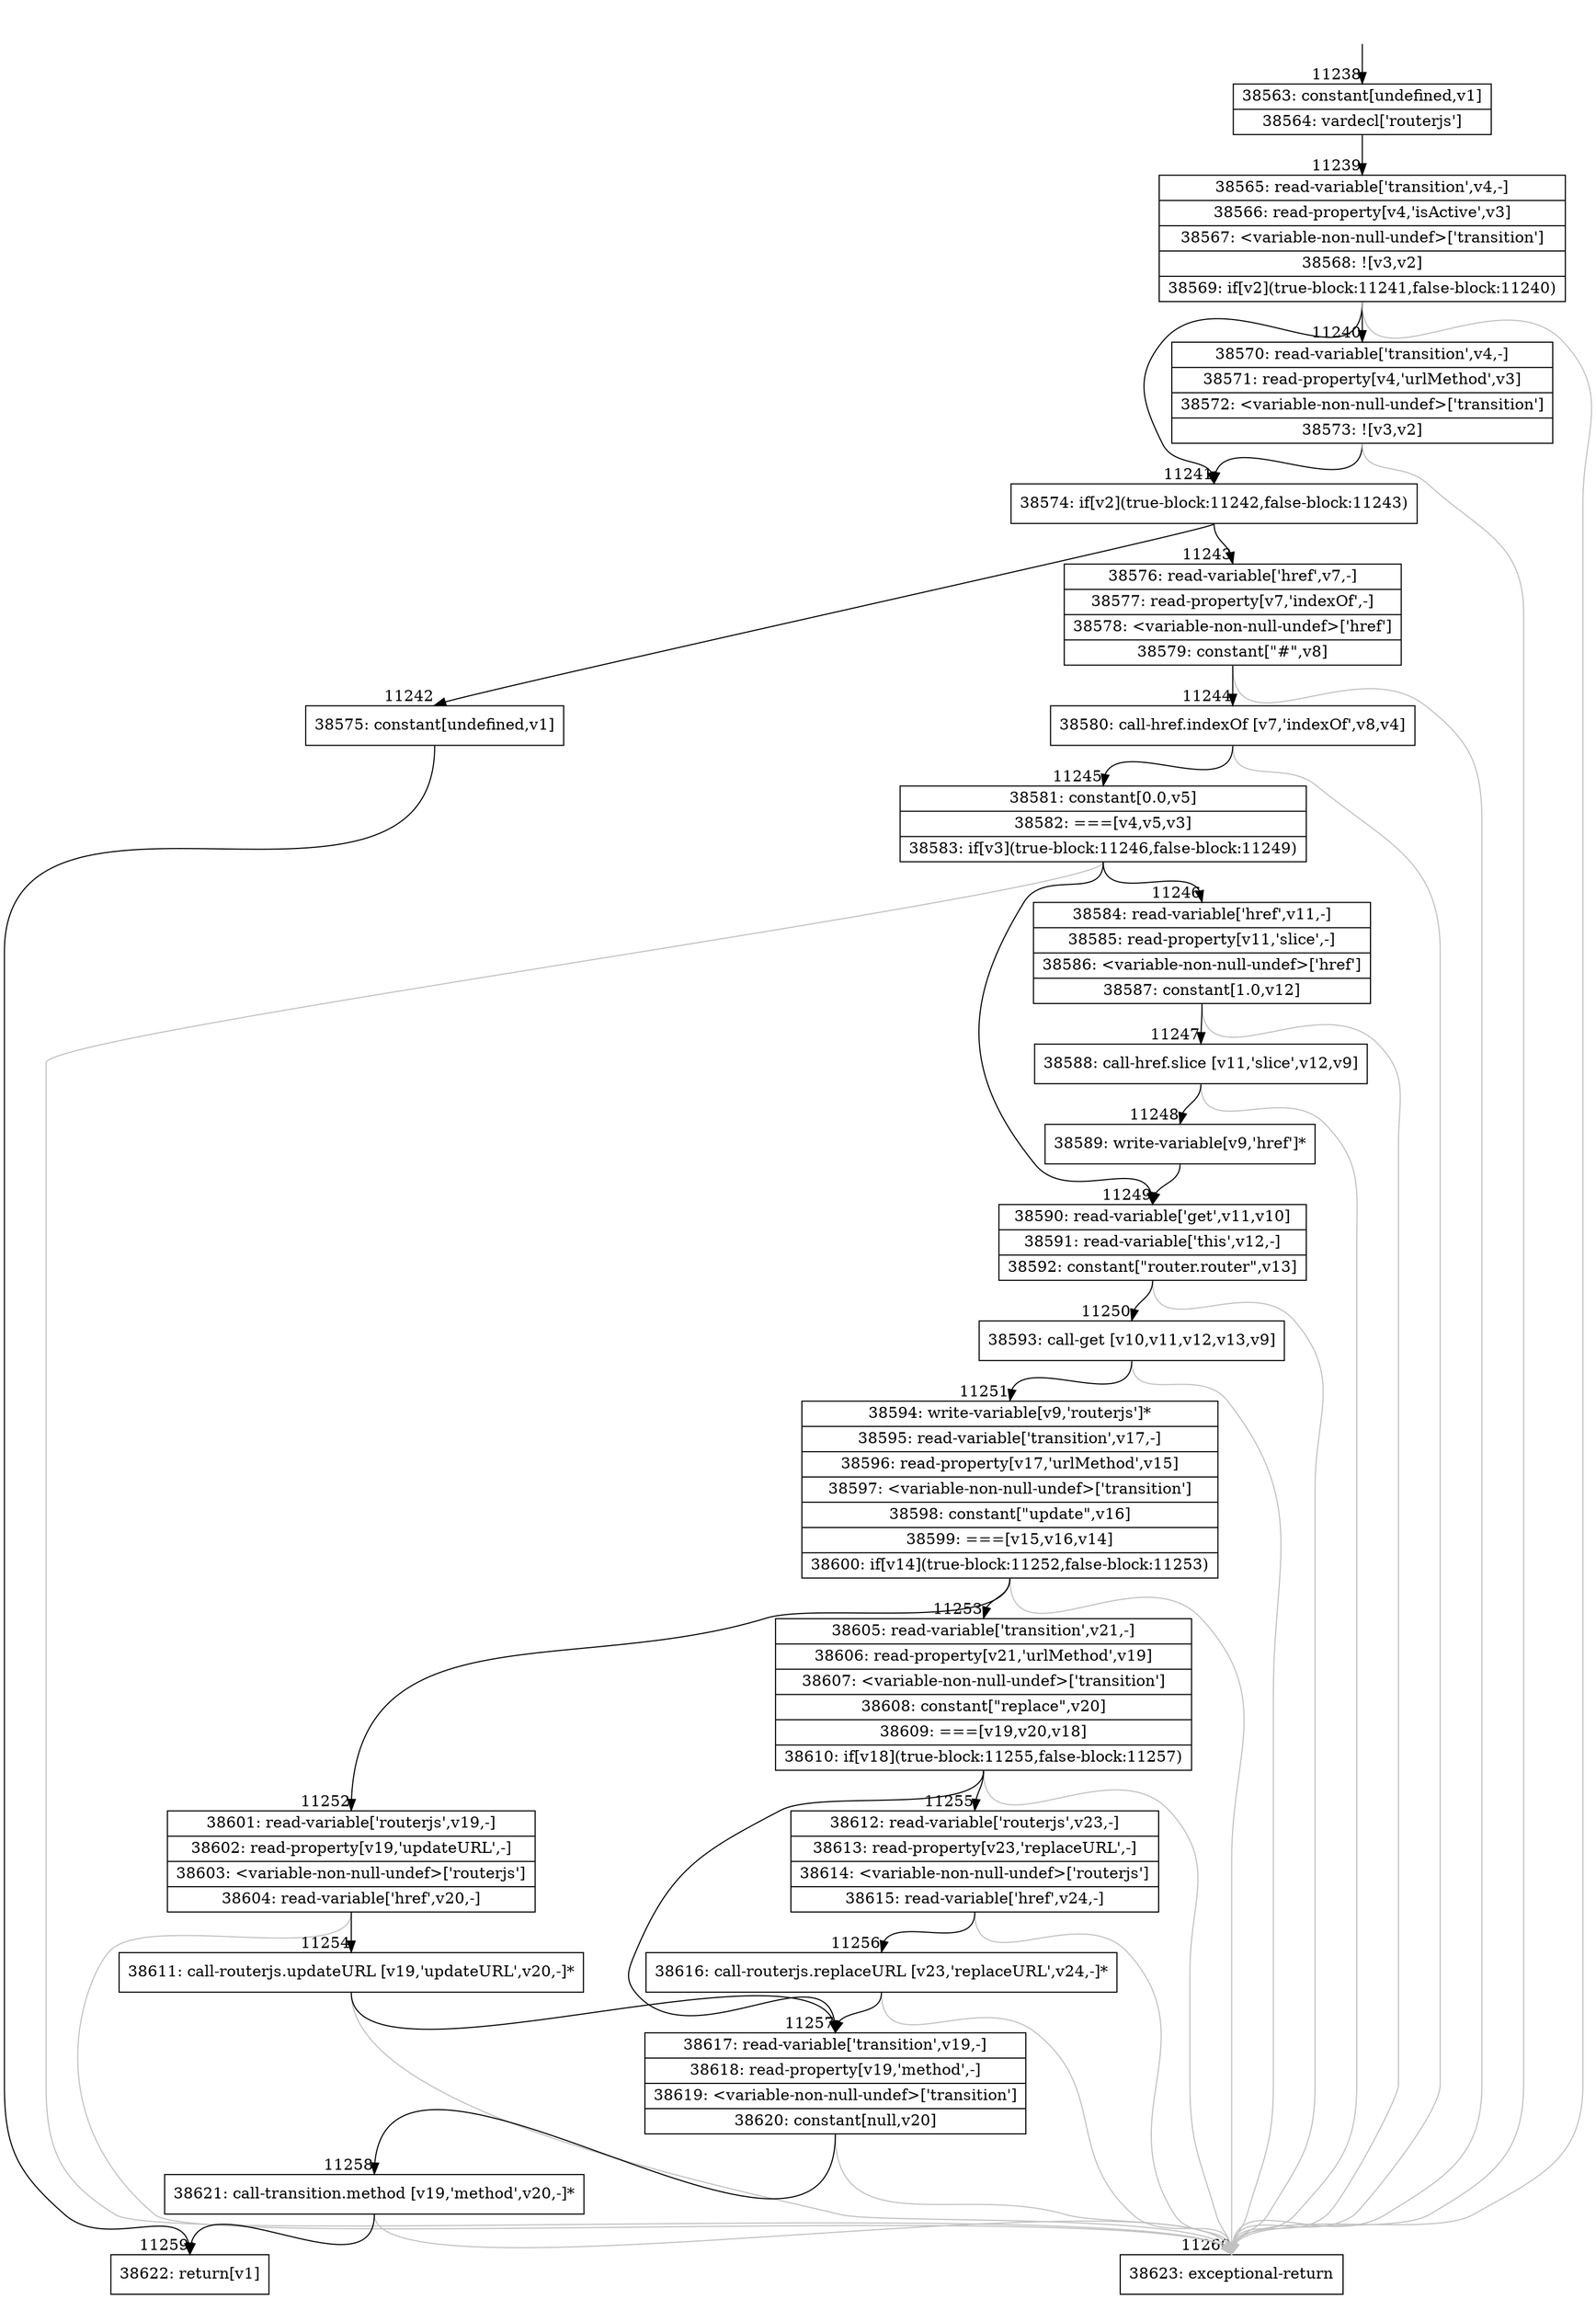 digraph {
rankdir="TD"
BB_entry930[shape=none,label=""];
BB_entry930 -> BB11238 [tailport=s, headport=n, headlabel="    11238"]
BB11238 [shape=record label="{38563: constant[undefined,v1]|38564: vardecl['routerjs']}" ] 
BB11238 -> BB11239 [tailport=s, headport=n, headlabel="      11239"]
BB11239 [shape=record label="{38565: read-variable['transition',v4,-]|38566: read-property[v4,'isActive',v3]|38567: \<variable-non-null-undef\>['transition']|38568: ![v3,v2]|38569: if[v2](true-block:11241,false-block:11240)}" ] 
BB11239 -> BB11241 [tailport=s, headport=n, headlabel="      11241"]
BB11239 -> BB11240 [tailport=s, headport=n, headlabel="      11240"]
BB11239 -> BB11260 [tailport=s, headport=n, color=gray, headlabel="      11260"]
BB11240 [shape=record label="{38570: read-variable['transition',v4,-]|38571: read-property[v4,'urlMethod',v3]|38572: \<variable-non-null-undef\>['transition']|38573: ![v3,v2]}" ] 
BB11240 -> BB11241 [tailport=s, headport=n]
BB11240 -> BB11260 [tailport=s, headport=n, color=gray]
BB11241 [shape=record label="{38574: if[v2](true-block:11242,false-block:11243)}" ] 
BB11241 -> BB11242 [tailport=s, headport=n, headlabel="      11242"]
BB11241 -> BB11243 [tailport=s, headport=n, headlabel="      11243"]
BB11242 [shape=record label="{38575: constant[undefined,v1]}" ] 
BB11242 -> BB11259 [tailport=s, headport=n, headlabel="      11259"]
BB11243 [shape=record label="{38576: read-variable['href',v7,-]|38577: read-property[v7,'indexOf',-]|38578: \<variable-non-null-undef\>['href']|38579: constant[\"#\",v8]}" ] 
BB11243 -> BB11244 [tailport=s, headport=n, headlabel="      11244"]
BB11243 -> BB11260 [tailport=s, headport=n, color=gray]
BB11244 [shape=record label="{38580: call-href.indexOf [v7,'indexOf',v8,v4]}" ] 
BB11244 -> BB11245 [tailport=s, headport=n, headlabel="      11245"]
BB11244 -> BB11260 [tailport=s, headport=n, color=gray]
BB11245 [shape=record label="{38581: constant[0.0,v5]|38582: ===[v4,v5,v3]|38583: if[v3](true-block:11246,false-block:11249)}" ] 
BB11245 -> BB11246 [tailport=s, headport=n, headlabel="      11246"]
BB11245 -> BB11249 [tailport=s, headport=n, headlabel="      11249"]
BB11245 -> BB11260 [tailport=s, headport=n, color=gray]
BB11246 [shape=record label="{38584: read-variable['href',v11,-]|38585: read-property[v11,'slice',-]|38586: \<variable-non-null-undef\>['href']|38587: constant[1.0,v12]}" ] 
BB11246 -> BB11247 [tailport=s, headport=n, headlabel="      11247"]
BB11246 -> BB11260 [tailport=s, headport=n, color=gray]
BB11247 [shape=record label="{38588: call-href.slice [v11,'slice',v12,v9]}" ] 
BB11247 -> BB11248 [tailport=s, headport=n, headlabel="      11248"]
BB11247 -> BB11260 [tailport=s, headport=n, color=gray]
BB11248 [shape=record label="{38589: write-variable[v9,'href']*}" ] 
BB11248 -> BB11249 [tailport=s, headport=n]
BB11249 [shape=record label="{38590: read-variable['get',v11,v10]|38591: read-variable['this',v12,-]|38592: constant[\"router.router\",v13]}" ] 
BB11249 -> BB11250 [tailport=s, headport=n, headlabel="      11250"]
BB11249 -> BB11260 [tailport=s, headport=n, color=gray]
BB11250 [shape=record label="{38593: call-get [v10,v11,v12,v13,v9]}" ] 
BB11250 -> BB11251 [tailport=s, headport=n, headlabel="      11251"]
BB11250 -> BB11260 [tailport=s, headport=n, color=gray]
BB11251 [shape=record label="{38594: write-variable[v9,'routerjs']*|38595: read-variable['transition',v17,-]|38596: read-property[v17,'urlMethod',v15]|38597: \<variable-non-null-undef\>['transition']|38598: constant[\"update\",v16]|38599: ===[v15,v16,v14]|38600: if[v14](true-block:11252,false-block:11253)}" ] 
BB11251 -> BB11252 [tailport=s, headport=n, headlabel="      11252"]
BB11251 -> BB11253 [tailport=s, headport=n, headlabel="      11253"]
BB11251 -> BB11260 [tailport=s, headport=n, color=gray]
BB11252 [shape=record label="{38601: read-variable['routerjs',v19,-]|38602: read-property[v19,'updateURL',-]|38603: \<variable-non-null-undef\>['routerjs']|38604: read-variable['href',v20,-]}" ] 
BB11252 -> BB11254 [tailport=s, headport=n, headlabel="      11254"]
BB11252 -> BB11260 [tailport=s, headport=n, color=gray]
BB11253 [shape=record label="{38605: read-variable['transition',v21,-]|38606: read-property[v21,'urlMethod',v19]|38607: \<variable-non-null-undef\>['transition']|38608: constant[\"replace\",v20]|38609: ===[v19,v20,v18]|38610: if[v18](true-block:11255,false-block:11257)}" ] 
BB11253 -> BB11255 [tailport=s, headport=n, headlabel="      11255"]
BB11253 -> BB11257 [tailport=s, headport=n, headlabel="      11257"]
BB11253 -> BB11260 [tailport=s, headport=n, color=gray]
BB11254 [shape=record label="{38611: call-routerjs.updateURL [v19,'updateURL',v20,-]*}" ] 
BB11254 -> BB11257 [tailport=s, headport=n]
BB11254 -> BB11260 [tailport=s, headport=n, color=gray]
BB11255 [shape=record label="{38612: read-variable['routerjs',v23,-]|38613: read-property[v23,'replaceURL',-]|38614: \<variable-non-null-undef\>['routerjs']|38615: read-variable['href',v24,-]}" ] 
BB11255 -> BB11256 [tailport=s, headport=n, headlabel="      11256"]
BB11255 -> BB11260 [tailport=s, headport=n, color=gray]
BB11256 [shape=record label="{38616: call-routerjs.replaceURL [v23,'replaceURL',v24,-]*}" ] 
BB11256 -> BB11257 [tailport=s, headport=n]
BB11256 -> BB11260 [tailport=s, headport=n, color=gray]
BB11257 [shape=record label="{38617: read-variable['transition',v19,-]|38618: read-property[v19,'method',-]|38619: \<variable-non-null-undef\>['transition']|38620: constant[null,v20]}" ] 
BB11257 -> BB11258 [tailport=s, headport=n, headlabel="      11258"]
BB11257 -> BB11260 [tailport=s, headport=n, color=gray]
BB11258 [shape=record label="{38621: call-transition.method [v19,'method',v20,-]*}" ] 
BB11258 -> BB11259 [tailport=s, headport=n]
BB11258 -> BB11260 [tailport=s, headport=n, color=gray]
BB11259 [shape=record label="{38622: return[v1]}" ] 
BB11260 [shape=record label="{38623: exceptional-return}" ] 
//#$~ 20547
}
